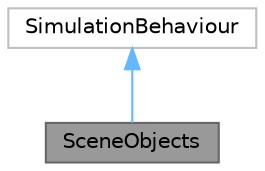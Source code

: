 digraph "SceneObjects"
{
 // LATEX_PDF_SIZE
  bgcolor="transparent";
  edge [fontname=Helvetica,fontsize=10,labelfontname=Helvetica,labelfontsize=10];
  node [fontname=Helvetica,fontsize=10,shape=box,height=0.2,width=0.4];
  Node1 [id="Node000001",label="SceneObjects",height=0.2,width=0.4,color="gray40", fillcolor="grey60", style="filled", fontcolor="black",tooltip="Singleton on Runner used to obtain scene object references using lazy getters."];
  Node2 -> Node1 [id="edge1_Node000001_Node000002",dir="back",color="steelblue1",style="solid",tooltip=" "];
  Node2 [id="Node000002",label="SimulationBehaviour",height=0.2,width=0.4,color="grey75", fillcolor="white", style="filled",tooltip=" "];
}
